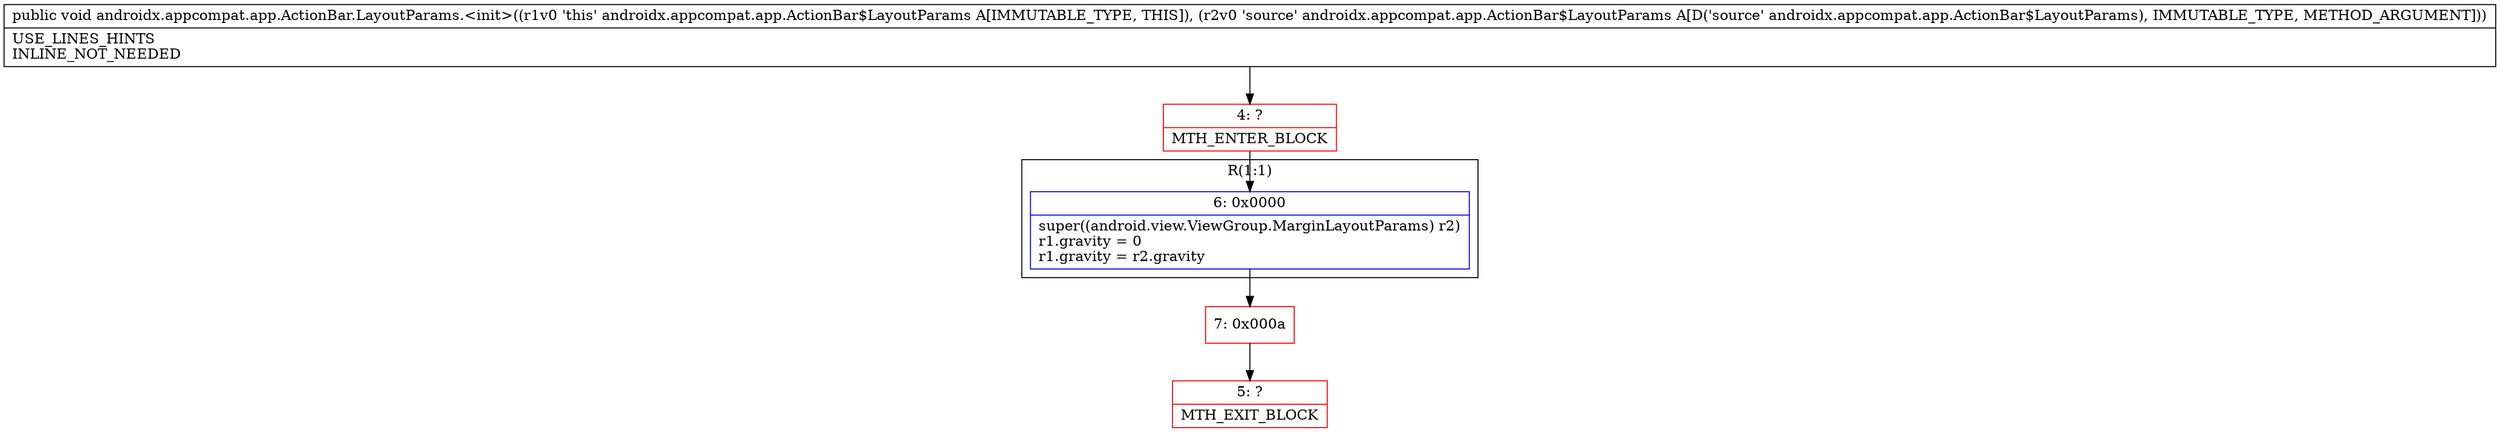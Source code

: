 digraph "CFG forandroidx.appcompat.app.ActionBar.LayoutParams.\<init\>(Landroidx\/appcompat\/app\/ActionBar$LayoutParams;)V" {
subgraph cluster_Region_209950721 {
label = "R(1:1)";
node [shape=record,color=blue];
Node_6 [shape=record,label="{6\:\ 0x0000|super((android.view.ViewGroup.MarginLayoutParams) r2)\lr1.gravity = 0\lr1.gravity = r2.gravity\l}"];
}
Node_4 [shape=record,color=red,label="{4\:\ ?|MTH_ENTER_BLOCK\l}"];
Node_7 [shape=record,color=red,label="{7\:\ 0x000a}"];
Node_5 [shape=record,color=red,label="{5\:\ ?|MTH_EXIT_BLOCK\l}"];
MethodNode[shape=record,label="{public void androidx.appcompat.app.ActionBar.LayoutParams.\<init\>((r1v0 'this' androidx.appcompat.app.ActionBar$LayoutParams A[IMMUTABLE_TYPE, THIS]), (r2v0 'source' androidx.appcompat.app.ActionBar$LayoutParams A[D('source' androidx.appcompat.app.ActionBar$LayoutParams), IMMUTABLE_TYPE, METHOD_ARGUMENT]))  | USE_LINES_HINTS\lINLINE_NOT_NEEDED\l}"];
MethodNode -> Node_4;Node_6 -> Node_7;
Node_4 -> Node_6;
Node_7 -> Node_5;
}

